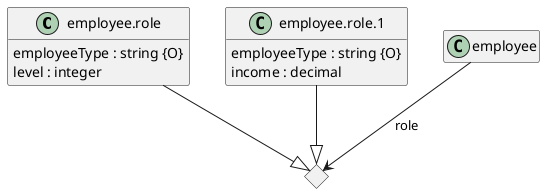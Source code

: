 @startuml
hide <<Method>> circle
hide <<Response>> circle
hide <<Parameter>> circle
hide empty methods
hide empty fields
set namespaceSeparator none

class "employee.role" {
  employeeType : string {O}
  level : integer
}

class "employee.role.1" {
  employeeType : string {O}
  income : decimal
}

class "employee" {
}

diamond anon1

"employee" --> "anon1" : "role"

"employee.role" --|> "anon1"

"employee.role.1" --|> "anon1"

@enduml
